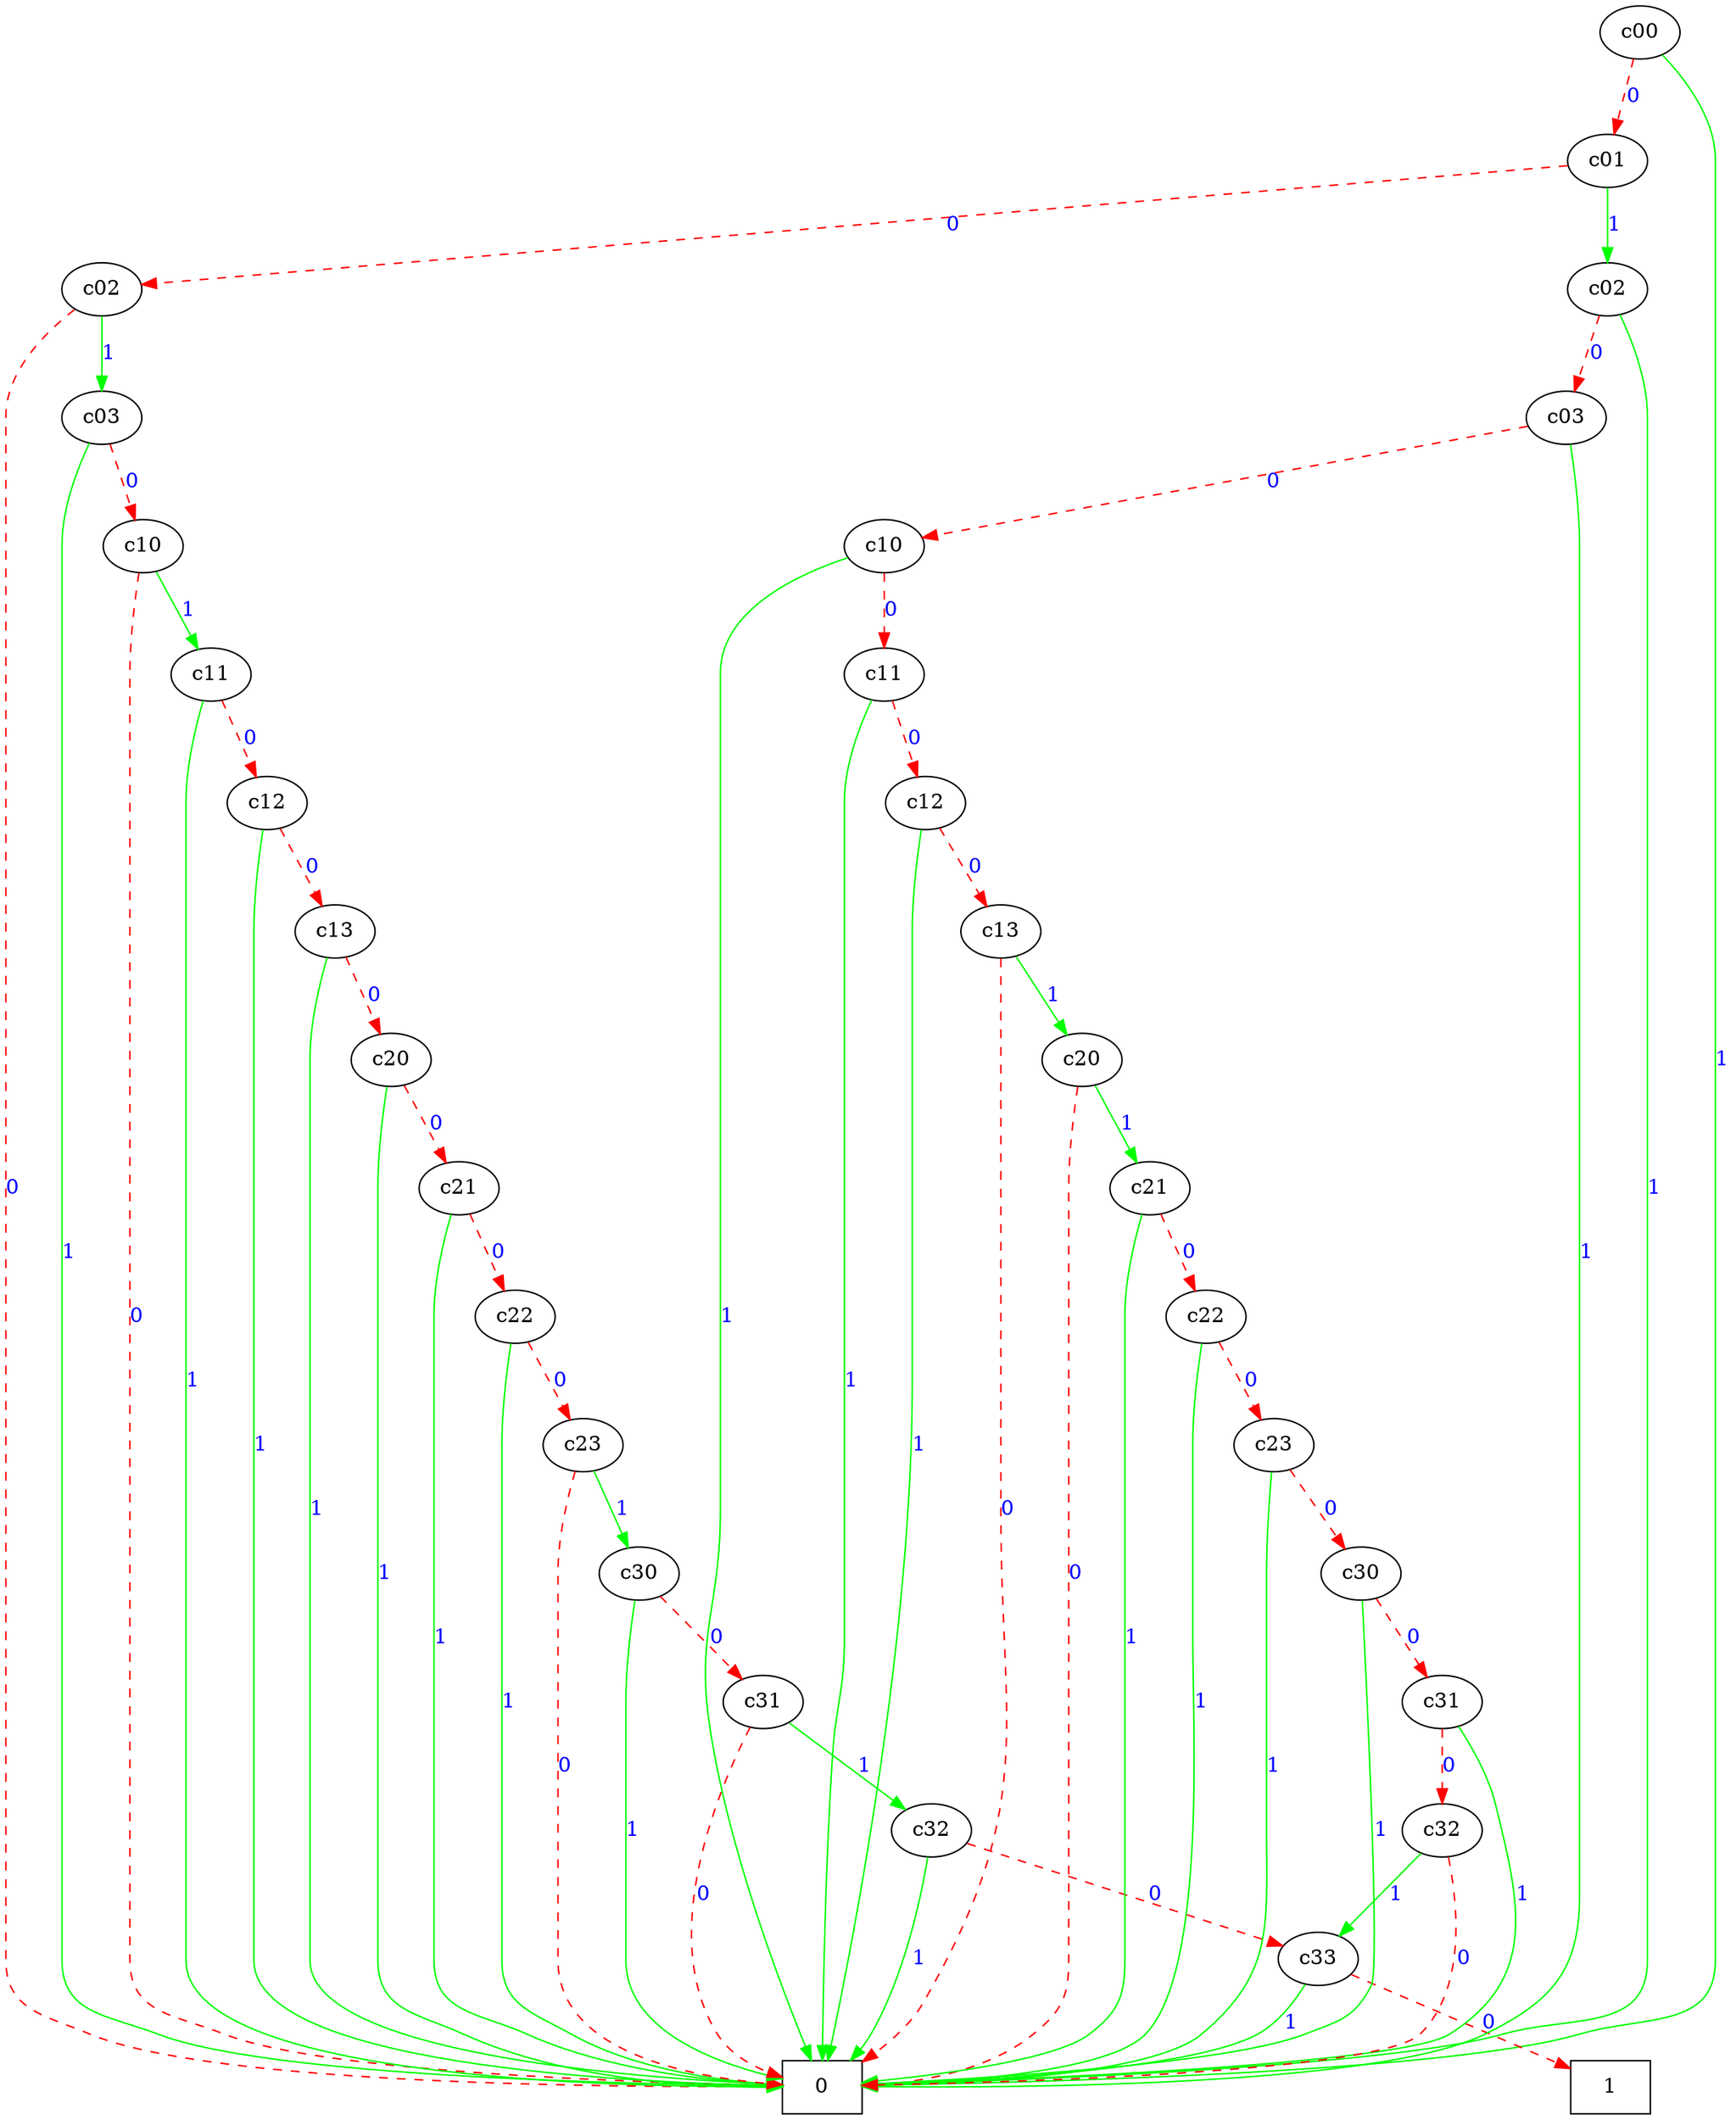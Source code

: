 digraph G {
c00_30 [label="c00"]
c00_30 -> 0 [color=Green, label=1, fontcolor=Blue]
c00_30 -> c01_29 [color=Red, style=dashed, label=0, fontcolor=Blue]
c01_29 [label="c01"]
c01_29 -> c02_28 [color=Green, label=1, fontcolor=Blue]
c01_29 -> c02_15 [color=Red, style=dashed, label=0, fontcolor=Blue]
c02_15 [label="c02"]
c02_15 -> c03_14 [color=Green, label=1, fontcolor=Blue]
c02_15 -> 0 [color=Red, style=dashed, label=0, fontcolor=Blue]
0 [shape=box]
c03_14 [label="c03"]
c03_14 -> 0 [color=Green, label=1, fontcolor=Blue]
c03_14 -> c10_13 [color=Red, style=dashed, label=0, fontcolor=Blue]
c10_13 [label="c10"]
c10_13 -> c11_12 [color=Green, label=1, fontcolor=Blue]
c10_13 -> 0 [color=Red, style=dashed, label=0, fontcolor=Blue]
c11_12 [label="c11"]
c11_12 -> 0 [color=Green, label=1, fontcolor=Blue]
c11_12 -> c12_11 [color=Red, style=dashed, label=0, fontcolor=Blue]
c12_11 [label="c12"]
c12_11 -> 0 [color=Green, label=1, fontcolor=Blue]
c12_11 -> c13_10 [color=Red, style=dashed, label=0, fontcolor=Blue]
c13_10 [label="c13"]
c13_10 -> 0 [color=Green, label=1, fontcolor=Blue]
c13_10 -> c20_9 [color=Red, style=dashed, label=0, fontcolor=Blue]
c20_9 [label="c20"]
c20_9 -> 0 [color=Green, label=1, fontcolor=Blue]
c20_9 -> c21_8 [color=Red, style=dashed, label=0, fontcolor=Blue]
c21_8 [label="c21"]
c21_8 -> 0 [color=Green, label=1, fontcolor=Blue]
c21_8 -> c22_7 [color=Red, style=dashed, label=0, fontcolor=Blue]
c22_7 [label="c22"]
c22_7 -> 0 [color=Green, label=1, fontcolor=Blue]
c22_7 -> c23_6 [color=Red, style=dashed, label=0, fontcolor=Blue]
c23_6 [label="c23"]
c23_6 -> c30_5 [color=Green, label=1, fontcolor=Blue]
c23_6 -> 0 [color=Red, style=dashed, label=0, fontcolor=Blue]
c30_5 [label="c30"]
c30_5 -> 0 [color=Green, label=1, fontcolor=Blue]
c30_5 -> c31_4 [color=Red, style=dashed, label=0, fontcolor=Blue]
c31_4 [label="c31"]
c31_4 -> c32_3 [color=Green, label=1, fontcolor=Blue]
c31_4 -> 0 [color=Red, style=dashed, label=0, fontcolor=Blue]
c32_3 [label="c32"]
c32_3 -> 0 [color=Green, label=1, fontcolor=Blue]
c32_3 -> c33_2 [color=Red, style=dashed, label=0, fontcolor=Blue]
c33_2 [label="c33"]
c33_2 -> 0 [color=Green, label=1, fontcolor=Blue]
c33_2 -> 1 [color=Red, style=dashed, label=0, fontcolor=Blue]
1 [shape=box]
c02_28 [label="c02"]
c02_28 -> 0 [color=Green, label=1, fontcolor=Blue]
c02_28 -> c03_27 [color=Red, style=dashed, label=0, fontcolor=Blue]
c03_27 [label="c03"]
c03_27 -> 0 [color=Green, label=1, fontcolor=Blue]
c03_27 -> c10_26 [color=Red, style=dashed, label=0, fontcolor=Blue]
c10_26 [label="c10"]
c10_26 -> 0 [color=Green, label=1, fontcolor=Blue]
c10_26 -> c11_25 [color=Red, style=dashed, label=0, fontcolor=Blue]
c11_25 [label="c11"]
c11_25 -> 0 [color=Green, label=1, fontcolor=Blue]
c11_25 -> c12_24 [color=Red, style=dashed, label=0, fontcolor=Blue]
c12_24 [label="c12"]
c12_24 -> 0 [color=Green, label=1, fontcolor=Blue]
c12_24 -> c13_23 [color=Red, style=dashed, label=0, fontcolor=Blue]
c13_23 [label="c13"]
c13_23 -> c20_22 [color=Green, label=1, fontcolor=Blue]
c13_23 -> 0 [color=Red, style=dashed, label=0, fontcolor=Blue]
c20_22 [label="c20"]
c20_22 -> c21_21 [color=Green, label=1, fontcolor=Blue]
c20_22 -> 0 [color=Red, style=dashed, label=0, fontcolor=Blue]
c21_21 [label="c21"]
c21_21 -> 0 [color=Green, label=1, fontcolor=Blue]
c21_21 -> c22_20 [color=Red, style=dashed, label=0, fontcolor=Blue]
c22_20 [label="c22"]
c22_20 -> 0 [color=Green, label=1, fontcolor=Blue]
c22_20 -> c23_19 [color=Red, style=dashed, label=0, fontcolor=Blue]
c23_19 [label="c23"]
c23_19 -> 0 [color=Green, label=1, fontcolor=Blue]
c23_19 -> c30_18 [color=Red, style=dashed, label=0, fontcolor=Blue]
c30_18 [label="c30"]
c30_18 -> 0 [color=Green, label=1, fontcolor=Blue]
c30_18 -> c31_17 [color=Red, style=dashed, label=0, fontcolor=Blue]
c31_17 [label="c31"]
c31_17 -> 0 [color=Green, label=1, fontcolor=Blue]
c31_17 -> c32_16 [color=Red, style=dashed, label=0, fontcolor=Blue]
c32_16 [label="c32"]
c32_16 -> c33_2 [color=Green, label=1, fontcolor=Blue]
c32_16 -> 0 [color=Red, style=dashed, label=0, fontcolor=Blue]
}
